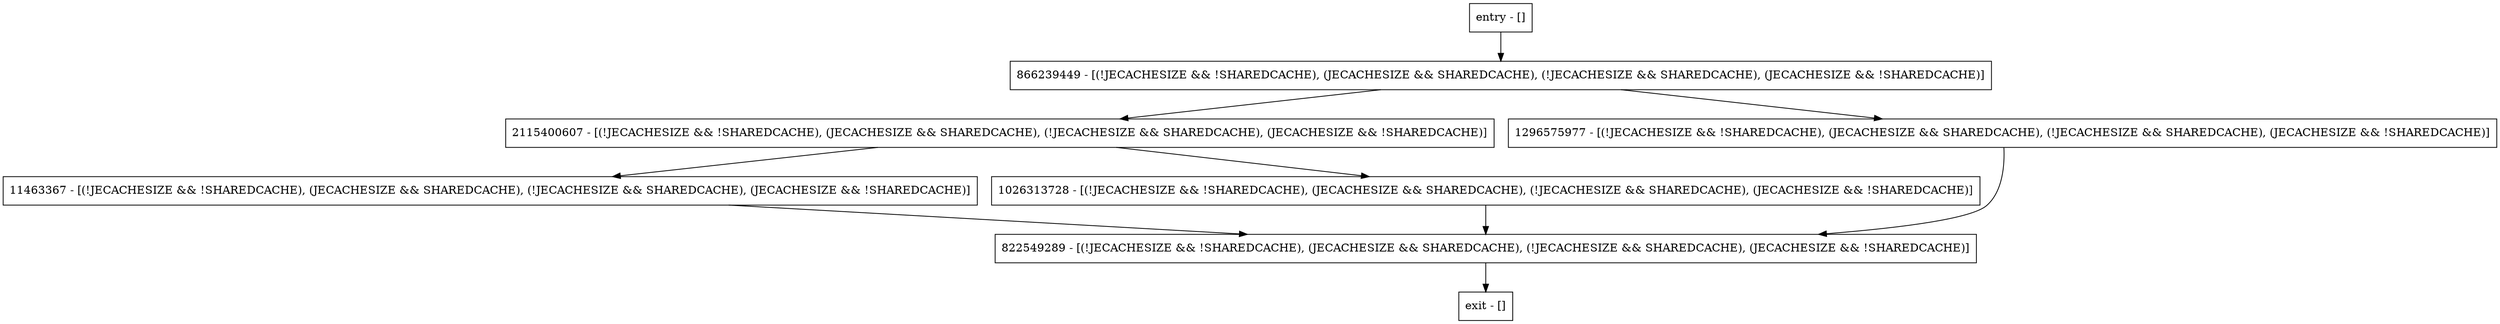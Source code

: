 digraph <init> {
node [shape=record];
2115400607 [label="2115400607 - [(!JECACHESIZE && !SHAREDCACHE), (JECACHESIZE && SHAREDCACHE), (!JECACHESIZE && SHAREDCACHE), (JECACHESIZE && !SHAREDCACHE)]"];
entry [label="entry - []"];
exit [label="exit - []"];
822549289 [label="822549289 - [(!JECACHESIZE && !SHAREDCACHE), (JECACHESIZE && SHAREDCACHE), (!JECACHESIZE && SHAREDCACHE), (JECACHESIZE && !SHAREDCACHE)]"];
1296575977 [label="1296575977 - [(!JECACHESIZE && !SHAREDCACHE), (JECACHESIZE && SHAREDCACHE), (!JECACHESIZE && SHAREDCACHE), (JECACHESIZE && !SHAREDCACHE)]"];
11463367 [label="11463367 - [(!JECACHESIZE && !SHAREDCACHE), (JECACHESIZE && SHAREDCACHE), (!JECACHESIZE && SHAREDCACHE), (JECACHESIZE && !SHAREDCACHE)]"];
866239449 [label="866239449 - [(!JECACHESIZE && !SHAREDCACHE), (JECACHESIZE && SHAREDCACHE), (!JECACHESIZE && SHAREDCACHE), (JECACHESIZE && !SHAREDCACHE)]"];
1026313728 [label="1026313728 - [(!JECACHESIZE && !SHAREDCACHE), (JECACHESIZE && SHAREDCACHE), (!JECACHESIZE && SHAREDCACHE), (JECACHESIZE && !SHAREDCACHE)]"];
entry;
exit;
2115400607 -> 11463367;
2115400607 -> 1026313728;
entry -> 866239449;
822549289 -> exit;
1296575977 -> 822549289;
11463367 -> 822549289;
866239449 -> 2115400607;
866239449 -> 1296575977;
1026313728 -> 822549289;
}
